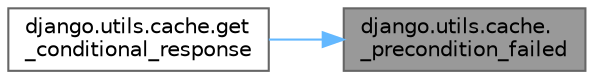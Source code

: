 digraph "django.utils.cache._precondition_failed"
{
 // LATEX_PDF_SIZE
  bgcolor="transparent";
  edge [fontname=Helvetica,fontsize=10,labelfontname=Helvetica,labelfontsize=10];
  node [fontname=Helvetica,fontsize=10,shape=box,height=0.2,width=0.4];
  rankdir="RL";
  Node1 [id="Node000001",label="django.utils.cache.\l_precondition_failed",height=0.2,width=0.4,color="gray40", fillcolor="grey60", style="filled", fontcolor="black",tooltip=" "];
  Node1 -> Node2 [id="edge1_Node000001_Node000002",dir="back",color="steelblue1",style="solid",tooltip=" "];
  Node2 [id="Node000002",label="django.utils.cache.get\l_conditional_response",height=0.2,width=0.4,color="grey40", fillcolor="white", style="filled",URL="$namespacedjango_1_1utils_1_1cache.html#aebd5e17d06f032dc671d30768d4ef5ae",tooltip=" "];
}
